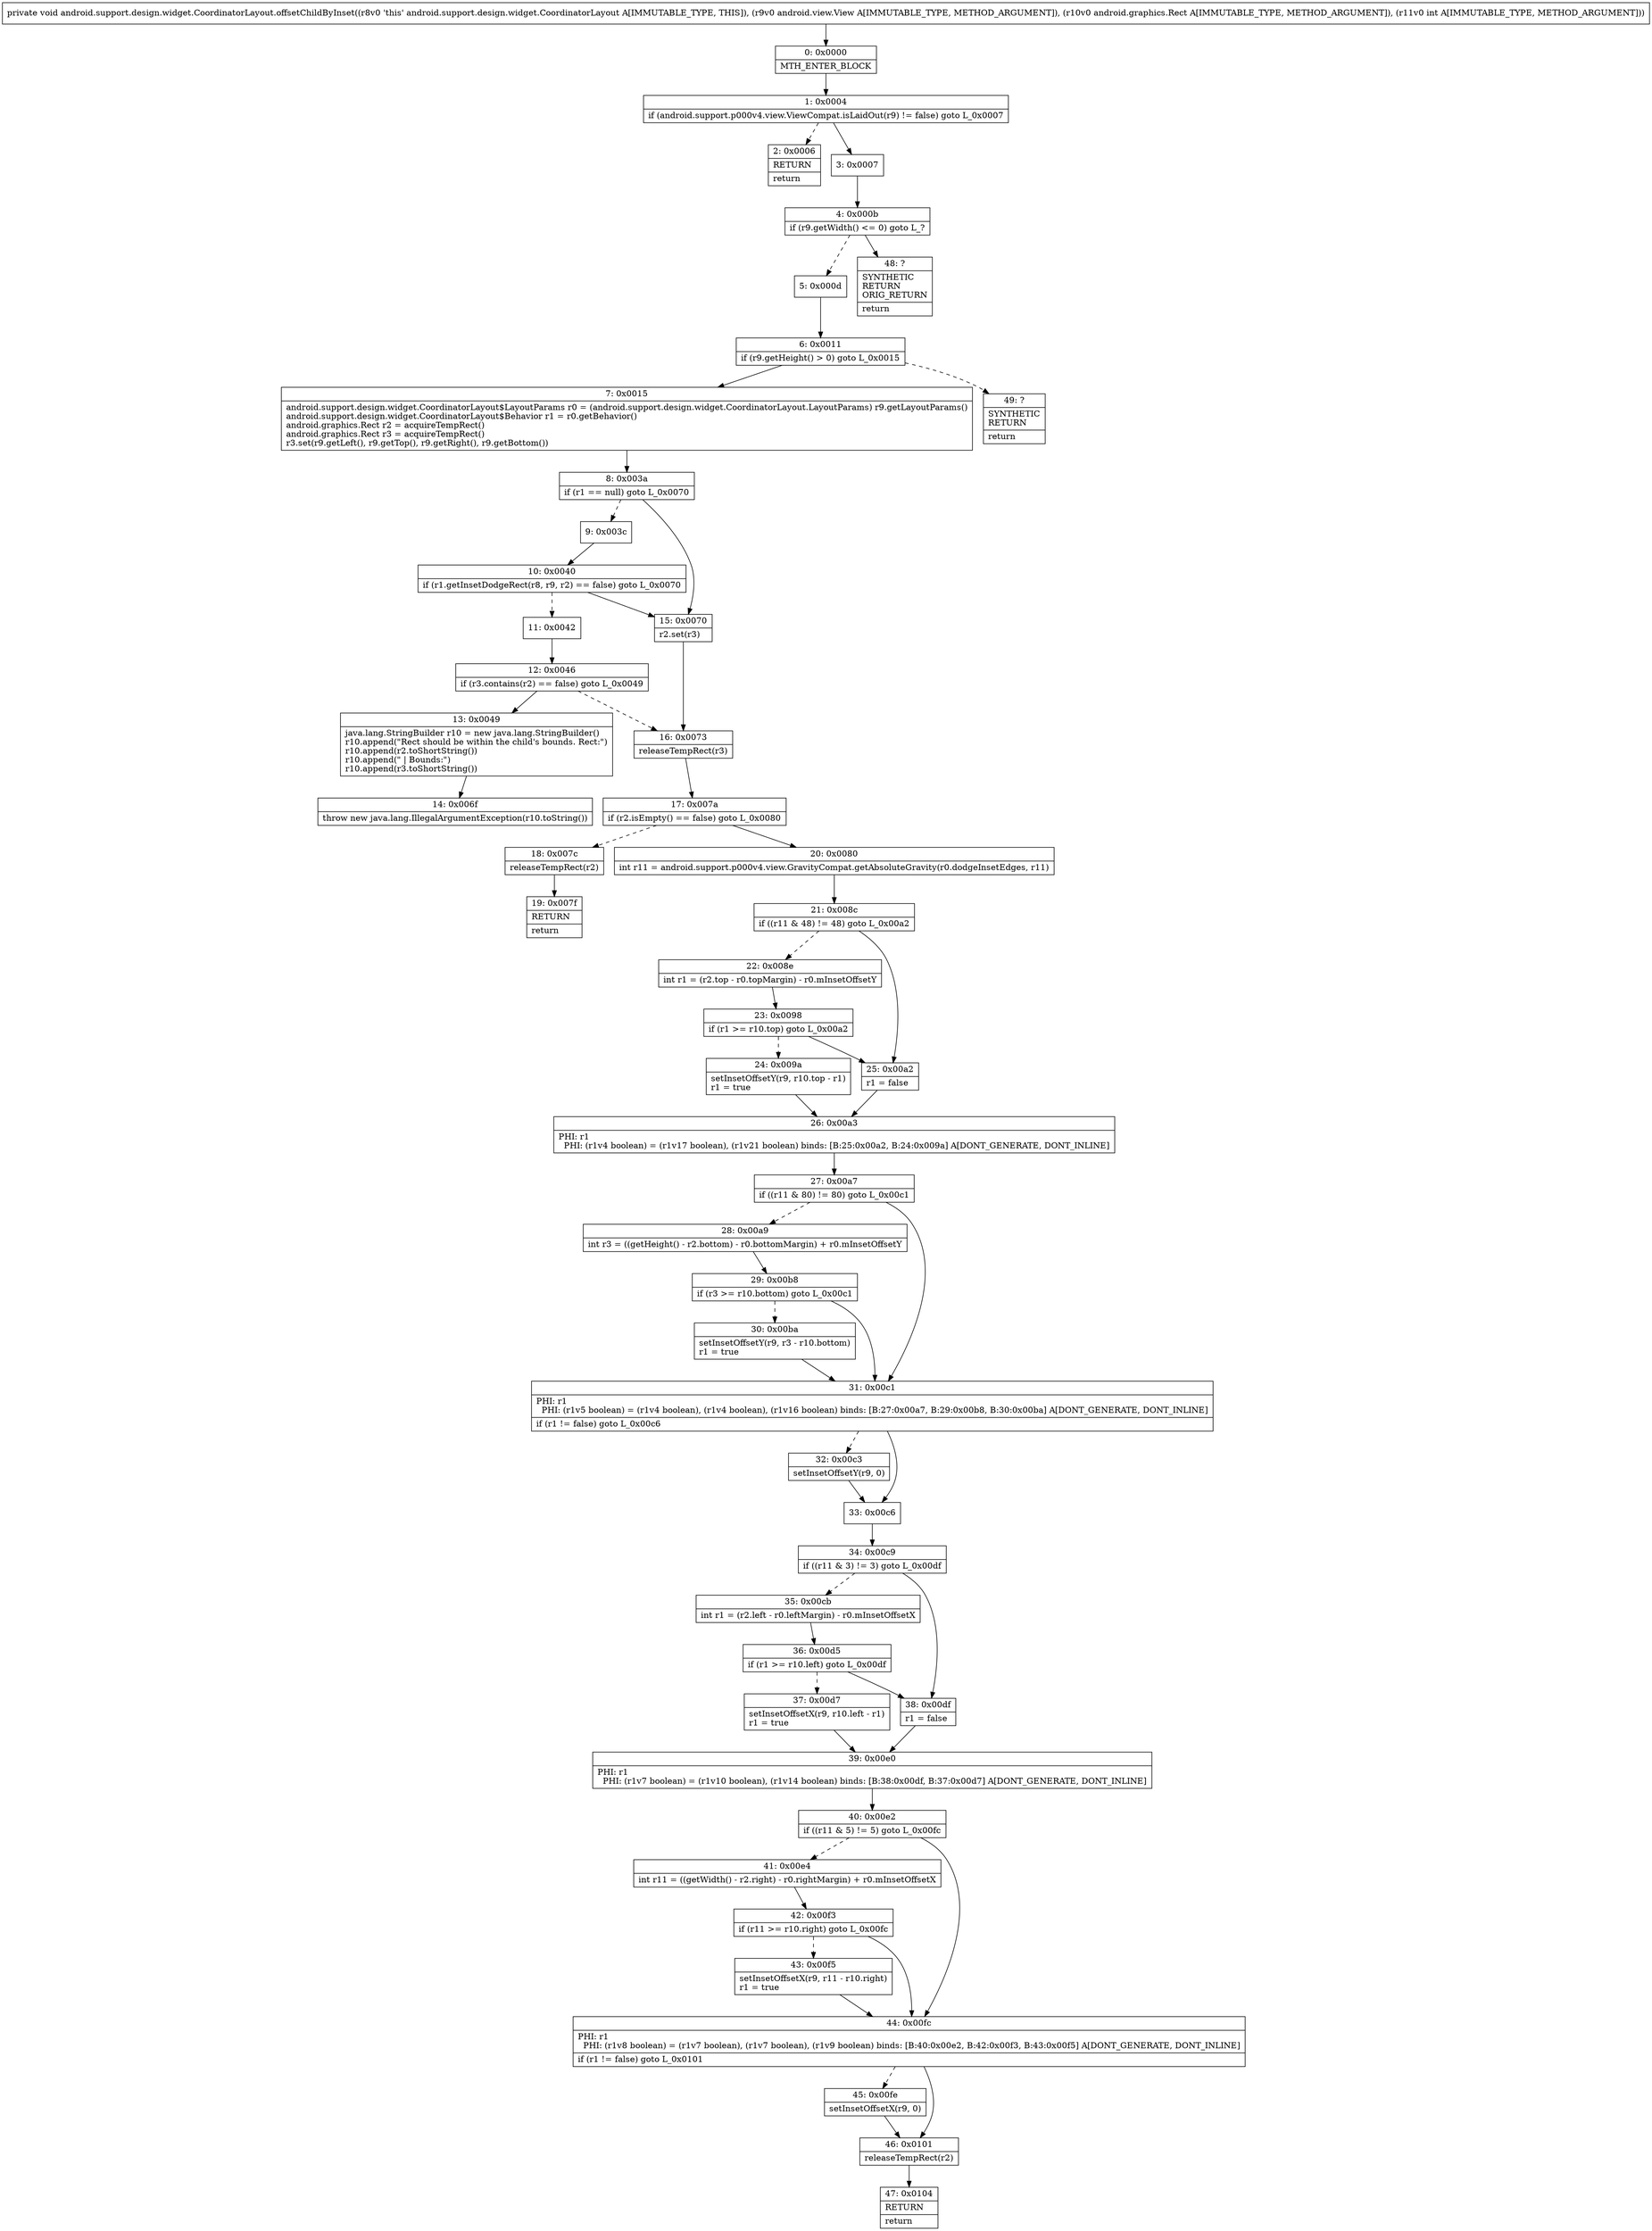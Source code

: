 digraph "CFG forandroid.support.design.widget.CoordinatorLayout.offsetChildByInset(Landroid\/view\/View;Landroid\/graphics\/Rect;I)V" {
Node_0 [shape=record,label="{0\:\ 0x0000|MTH_ENTER_BLOCK\l}"];
Node_1 [shape=record,label="{1\:\ 0x0004|if (android.support.p000v4.view.ViewCompat.isLaidOut(r9) != false) goto L_0x0007\l}"];
Node_2 [shape=record,label="{2\:\ 0x0006|RETURN\l|return\l}"];
Node_3 [shape=record,label="{3\:\ 0x0007}"];
Node_4 [shape=record,label="{4\:\ 0x000b|if (r9.getWidth() \<= 0) goto L_?\l}"];
Node_5 [shape=record,label="{5\:\ 0x000d}"];
Node_6 [shape=record,label="{6\:\ 0x0011|if (r9.getHeight() \> 0) goto L_0x0015\l}"];
Node_7 [shape=record,label="{7\:\ 0x0015|android.support.design.widget.CoordinatorLayout$LayoutParams r0 = (android.support.design.widget.CoordinatorLayout.LayoutParams) r9.getLayoutParams()\landroid.support.design.widget.CoordinatorLayout$Behavior r1 = r0.getBehavior()\landroid.graphics.Rect r2 = acquireTempRect()\landroid.graphics.Rect r3 = acquireTempRect()\lr3.set(r9.getLeft(), r9.getTop(), r9.getRight(), r9.getBottom())\l}"];
Node_8 [shape=record,label="{8\:\ 0x003a|if (r1 == null) goto L_0x0070\l}"];
Node_9 [shape=record,label="{9\:\ 0x003c}"];
Node_10 [shape=record,label="{10\:\ 0x0040|if (r1.getInsetDodgeRect(r8, r9, r2) == false) goto L_0x0070\l}"];
Node_11 [shape=record,label="{11\:\ 0x0042}"];
Node_12 [shape=record,label="{12\:\ 0x0046|if (r3.contains(r2) == false) goto L_0x0049\l}"];
Node_13 [shape=record,label="{13\:\ 0x0049|java.lang.StringBuilder r10 = new java.lang.StringBuilder()\lr10.append(\"Rect should be within the child's bounds. Rect:\")\lr10.append(r2.toShortString())\lr10.append(\" \| Bounds:\")\lr10.append(r3.toShortString())\l}"];
Node_14 [shape=record,label="{14\:\ 0x006f|throw new java.lang.IllegalArgumentException(r10.toString())\l}"];
Node_15 [shape=record,label="{15\:\ 0x0070|r2.set(r3)\l}"];
Node_16 [shape=record,label="{16\:\ 0x0073|releaseTempRect(r3)\l}"];
Node_17 [shape=record,label="{17\:\ 0x007a|if (r2.isEmpty() == false) goto L_0x0080\l}"];
Node_18 [shape=record,label="{18\:\ 0x007c|releaseTempRect(r2)\l}"];
Node_19 [shape=record,label="{19\:\ 0x007f|RETURN\l|return\l}"];
Node_20 [shape=record,label="{20\:\ 0x0080|int r11 = android.support.p000v4.view.GravityCompat.getAbsoluteGravity(r0.dodgeInsetEdges, r11)\l}"];
Node_21 [shape=record,label="{21\:\ 0x008c|if ((r11 & 48) != 48) goto L_0x00a2\l}"];
Node_22 [shape=record,label="{22\:\ 0x008e|int r1 = (r2.top \- r0.topMargin) \- r0.mInsetOffsetY\l}"];
Node_23 [shape=record,label="{23\:\ 0x0098|if (r1 \>= r10.top) goto L_0x00a2\l}"];
Node_24 [shape=record,label="{24\:\ 0x009a|setInsetOffsetY(r9, r10.top \- r1)\lr1 = true\l}"];
Node_25 [shape=record,label="{25\:\ 0x00a2|r1 = false\l}"];
Node_26 [shape=record,label="{26\:\ 0x00a3|PHI: r1 \l  PHI: (r1v4 boolean) = (r1v17 boolean), (r1v21 boolean) binds: [B:25:0x00a2, B:24:0x009a] A[DONT_GENERATE, DONT_INLINE]\l}"];
Node_27 [shape=record,label="{27\:\ 0x00a7|if ((r11 & 80) != 80) goto L_0x00c1\l}"];
Node_28 [shape=record,label="{28\:\ 0x00a9|int r3 = ((getHeight() \- r2.bottom) \- r0.bottomMargin) + r0.mInsetOffsetY\l}"];
Node_29 [shape=record,label="{29\:\ 0x00b8|if (r3 \>= r10.bottom) goto L_0x00c1\l}"];
Node_30 [shape=record,label="{30\:\ 0x00ba|setInsetOffsetY(r9, r3 \- r10.bottom)\lr1 = true\l}"];
Node_31 [shape=record,label="{31\:\ 0x00c1|PHI: r1 \l  PHI: (r1v5 boolean) = (r1v4 boolean), (r1v4 boolean), (r1v16 boolean) binds: [B:27:0x00a7, B:29:0x00b8, B:30:0x00ba] A[DONT_GENERATE, DONT_INLINE]\l|if (r1 != false) goto L_0x00c6\l}"];
Node_32 [shape=record,label="{32\:\ 0x00c3|setInsetOffsetY(r9, 0)\l}"];
Node_33 [shape=record,label="{33\:\ 0x00c6}"];
Node_34 [shape=record,label="{34\:\ 0x00c9|if ((r11 & 3) != 3) goto L_0x00df\l}"];
Node_35 [shape=record,label="{35\:\ 0x00cb|int r1 = (r2.left \- r0.leftMargin) \- r0.mInsetOffsetX\l}"];
Node_36 [shape=record,label="{36\:\ 0x00d5|if (r1 \>= r10.left) goto L_0x00df\l}"];
Node_37 [shape=record,label="{37\:\ 0x00d7|setInsetOffsetX(r9, r10.left \- r1)\lr1 = true\l}"];
Node_38 [shape=record,label="{38\:\ 0x00df|r1 = false\l}"];
Node_39 [shape=record,label="{39\:\ 0x00e0|PHI: r1 \l  PHI: (r1v7 boolean) = (r1v10 boolean), (r1v14 boolean) binds: [B:38:0x00df, B:37:0x00d7] A[DONT_GENERATE, DONT_INLINE]\l}"];
Node_40 [shape=record,label="{40\:\ 0x00e2|if ((r11 & 5) != 5) goto L_0x00fc\l}"];
Node_41 [shape=record,label="{41\:\ 0x00e4|int r11 = ((getWidth() \- r2.right) \- r0.rightMargin) + r0.mInsetOffsetX\l}"];
Node_42 [shape=record,label="{42\:\ 0x00f3|if (r11 \>= r10.right) goto L_0x00fc\l}"];
Node_43 [shape=record,label="{43\:\ 0x00f5|setInsetOffsetX(r9, r11 \- r10.right)\lr1 = true\l}"];
Node_44 [shape=record,label="{44\:\ 0x00fc|PHI: r1 \l  PHI: (r1v8 boolean) = (r1v7 boolean), (r1v7 boolean), (r1v9 boolean) binds: [B:40:0x00e2, B:42:0x00f3, B:43:0x00f5] A[DONT_GENERATE, DONT_INLINE]\l|if (r1 != false) goto L_0x0101\l}"];
Node_45 [shape=record,label="{45\:\ 0x00fe|setInsetOffsetX(r9, 0)\l}"];
Node_46 [shape=record,label="{46\:\ 0x0101|releaseTempRect(r2)\l}"];
Node_47 [shape=record,label="{47\:\ 0x0104|RETURN\l|return\l}"];
Node_48 [shape=record,label="{48\:\ ?|SYNTHETIC\lRETURN\lORIG_RETURN\l|return\l}"];
Node_49 [shape=record,label="{49\:\ ?|SYNTHETIC\lRETURN\l|return\l}"];
MethodNode[shape=record,label="{private void android.support.design.widget.CoordinatorLayout.offsetChildByInset((r8v0 'this' android.support.design.widget.CoordinatorLayout A[IMMUTABLE_TYPE, THIS]), (r9v0 android.view.View A[IMMUTABLE_TYPE, METHOD_ARGUMENT]), (r10v0 android.graphics.Rect A[IMMUTABLE_TYPE, METHOD_ARGUMENT]), (r11v0 int A[IMMUTABLE_TYPE, METHOD_ARGUMENT])) }"];
MethodNode -> Node_0;
Node_0 -> Node_1;
Node_1 -> Node_2[style=dashed];
Node_1 -> Node_3;
Node_3 -> Node_4;
Node_4 -> Node_5[style=dashed];
Node_4 -> Node_48;
Node_5 -> Node_6;
Node_6 -> Node_7;
Node_6 -> Node_49[style=dashed];
Node_7 -> Node_8;
Node_8 -> Node_9[style=dashed];
Node_8 -> Node_15;
Node_9 -> Node_10;
Node_10 -> Node_11[style=dashed];
Node_10 -> Node_15;
Node_11 -> Node_12;
Node_12 -> Node_13;
Node_12 -> Node_16[style=dashed];
Node_13 -> Node_14;
Node_15 -> Node_16;
Node_16 -> Node_17;
Node_17 -> Node_18[style=dashed];
Node_17 -> Node_20;
Node_18 -> Node_19;
Node_20 -> Node_21;
Node_21 -> Node_22[style=dashed];
Node_21 -> Node_25;
Node_22 -> Node_23;
Node_23 -> Node_24[style=dashed];
Node_23 -> Node_25;
Node_24 -> Node_26;
Node_25 -> Node_26;
Node_26 -> Node_27;
Node_27 -> Node_28[style=dashed];
Node_27 -> Node_31;
Node_28 -> Node_29;
Node_29 -> Node_30[style=dashed];
Node_29 -> Node_31;
Node_30 -> Node_31;
Node_31 -> Node_32[style=dashed];
Node_31 -> Node_33;
Node_32 -> Node_33;
Node_33 -> Node_34;
Node_34 -> Node_35[style=dashed];
Node_34 -> Node_38;
Node_35 -> Node_36;
Node_36 -> Node_37[style=dashed];
Node_36 -> Node_38;
Node_37 -> Node_39;
Node_38 -> Node_39;
Node_39 -> Node_40;
Node_40 -> Node_41[style=dashed];
Node_40 -> Node_44;
Node_41 -> Node_42;
Node_42 -> Node_43[style=dashed];
Node_42 -> Node_44;
Node_43 -> Node_44;
Node_44 -> Node_45[style=dashed];
Node_44 -> Node_46;
Node_45 -> Node_46;
Node_46 -> Node_47;
}

